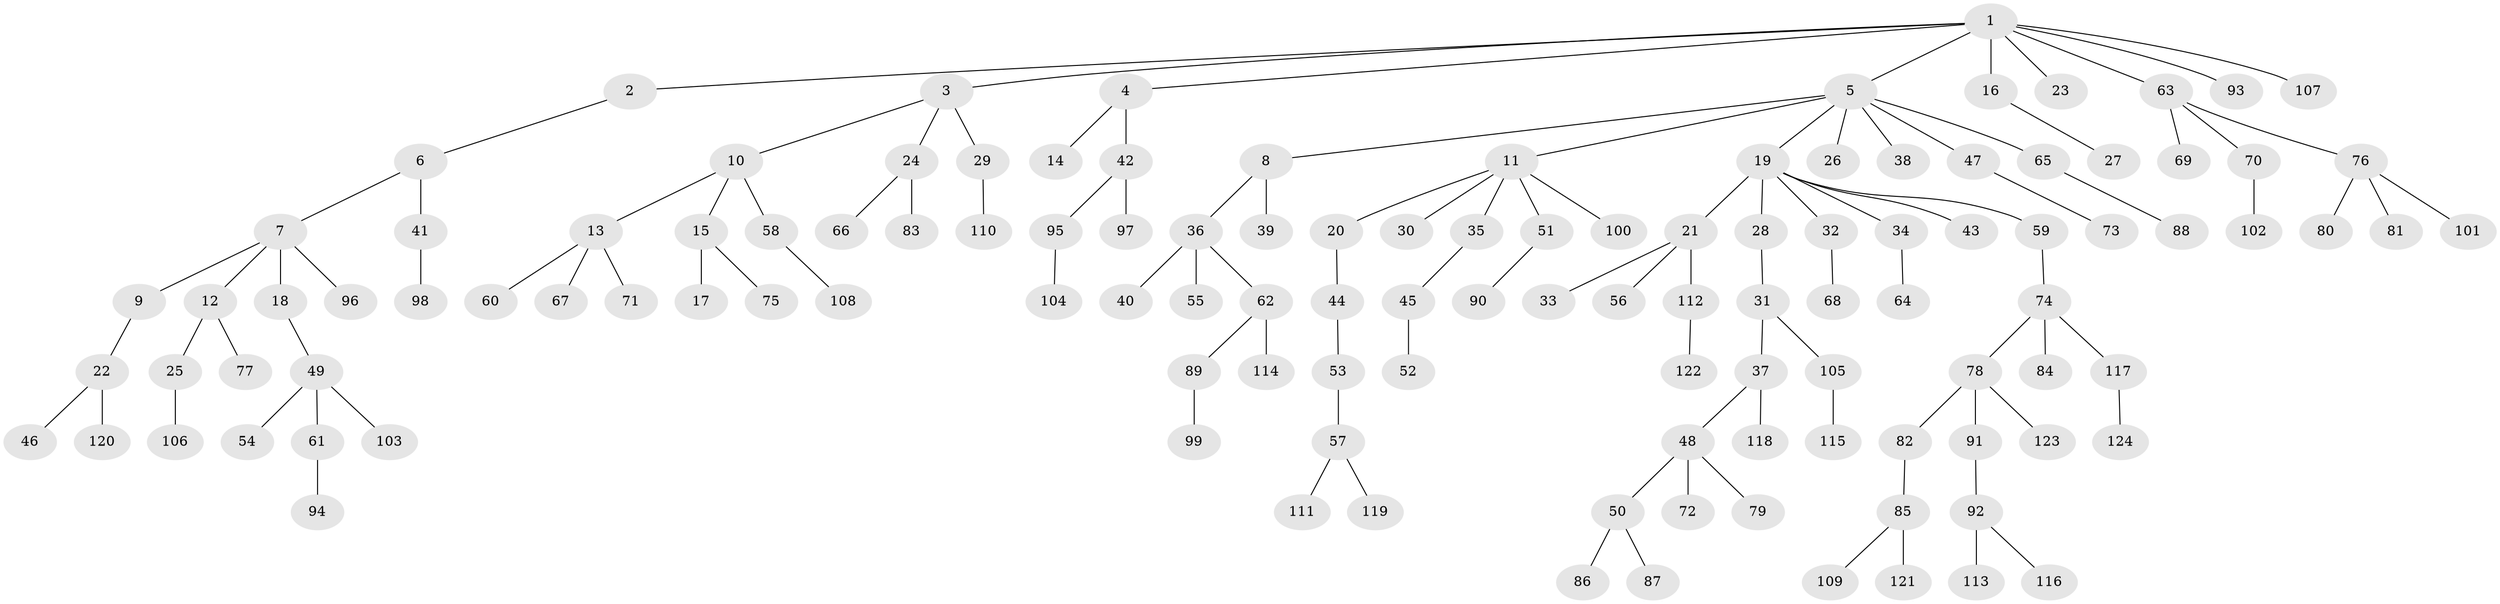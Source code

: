 // coarse degree distribution, {1: 0.7959183673469388, 2: 0.12244897959183673, 4: 0.04081632653061224, 20: 0.02040816326530612, 17: 0.02040816326530612}
// Generated by graph-tools (version 1.1) at 2025/55/03/04/25 21:55:37]
// undirected, 124 vertices, 123 edges
graph export_dot {
graph [start="1"]
  node [color=gray90,style=filled];
  1;
  2;
  3;
  4;
  5;
  6;
  7;
  8;
  9;
  10;
  11;
  12;
  13;
  14;
  15;
  16;
  17;
  18;
  19;
  20;
  21;
  22;
  23;
  24;
  25;
  26;
  27;
  28;
  29;
  30;
  31;
  32;
  33;
  34;
  35;
  36;
  37;
  38;
  39;
  40;
  41;
  42;
  43;
  44;
  45;
  46;
  47;
  48;
  49;
  50;
  51;
  52;
  53;
  54;
  55;
  56;
  57;
  58;
  59;
  60;
  61;
  62;
  63;
  64;
  65;
  66;
  67;
  68;
  69;
  70;
  71;
  72;
  73;
  74;
  75;
  76;
  77;
  78;
  79;
  80;
  81;
  82;
  83;
  84;
  85;
  86;
  87;
  88;
  89;
  90;
  91;
  92;
  93;
  94;
  95;
  96;
  97;
  98;
  99;
  100;
  101;
  102;
  103;
  104;
  105;
  106;
  107;
  108;
  109;
  110;
  111;
  112;
  113;
  114;
  115;
  116;
  117;
  118;
  119;
  120;
  121;
  122;
  123;
  124;
  1 -- 2;
  1 -- 3;
  1 -- 4;
  1 -- 5;
  1 -- 16;
  1 -- 23;
  1 -- 63;
  1 -- 93;
  1 -- 107;
  2 -- 6;
  3 -- 10;
  3 -- 24;
  3 -- 29;
  4 -- 14;
  4 -- 42;
  5 -- 8;
  5 -- 11;
  5 -- 19;
  5 -- 26;
  5 -- 38;
  5 -- 47;
  5 -- 65;
  6 -- 7;
  6 -- 41;
  7 -- 9;
  7 -- 12;
  7 -- 18;
  7 -- 96;
  8 -- 36;
  8 -- 39;
  9 -- 22;
  10 -- 13;
  10 -- 15;
  10 -- 58;
  11 -- 20;
  11 -- 30;
  11 -- 35;
  11 -- 51;
  11 -- 100;
  12 -- 25;
  12 -- 77;
  13 -- 60;
  13 -- 67;
  13 -- 71;
  15 -- 17;
  15 -- 75;
  16 -- 27;
  18 -- 49;
  19 -- 21;
  19 -- 28;
  19 -- 32;
  19 -- 34;
  19 -- 43;
  19 -- 59;
  20 -- 44;
  21 -- 33;
  21 -- 56;
  21 -- 112;
  22 -- 46;
  22 -- 120;
  24 -- 66;
  24 -- 83;
  25 -- 106;
  28 -- 31;
  29 -- 110;
  31 -- 37;
  31 -- 105;
  32 -- 68;
  34 -- 64;
  35 -- 45;
  36 -- 40;
  36 -- 55;
  36 -- 62;
  37 -- 48;
  37 -- 118;
  41 -- 98;
  42 -- 95;
  42 -- 97;
  44 -- 53;
  45 -- 52;
  47 -- 73;
  48 -- 50;
  48 -- 72;
  48 -- 79;
  49 -- 54;
  49 -- 61;
  49 -- 103;
  50 -- 86;
  50 -- 87;
  51 -- 90;
  53 -- 57;
  57 -- 111;
  57 -- 119;
  58 -- 108;
  59 -- 74;
  61 -- 94;
  62 -- 89;
  62 -- 114;
  63 -- 69;
  63 -- 70;
  63 -- 76;
  65 -- 88;
  70 -- 102;
  74 -- 78;
  74 -- 84;
  74 -- 117;
  76 -- 80;
  76 -- 81;
  76 -- 101;
  78 -- 82;
  78 -- 91;
  78 -- 123;
  82 -- 85;
  85 -- 109;
  85 -- 121;
  89 -- 99;
  91 -- 92;
  92 -- 113;
  92 -- 116;
  95 -- 104;
  105 -- 115;
  112 -- 122;
  117 -- 124;
}
